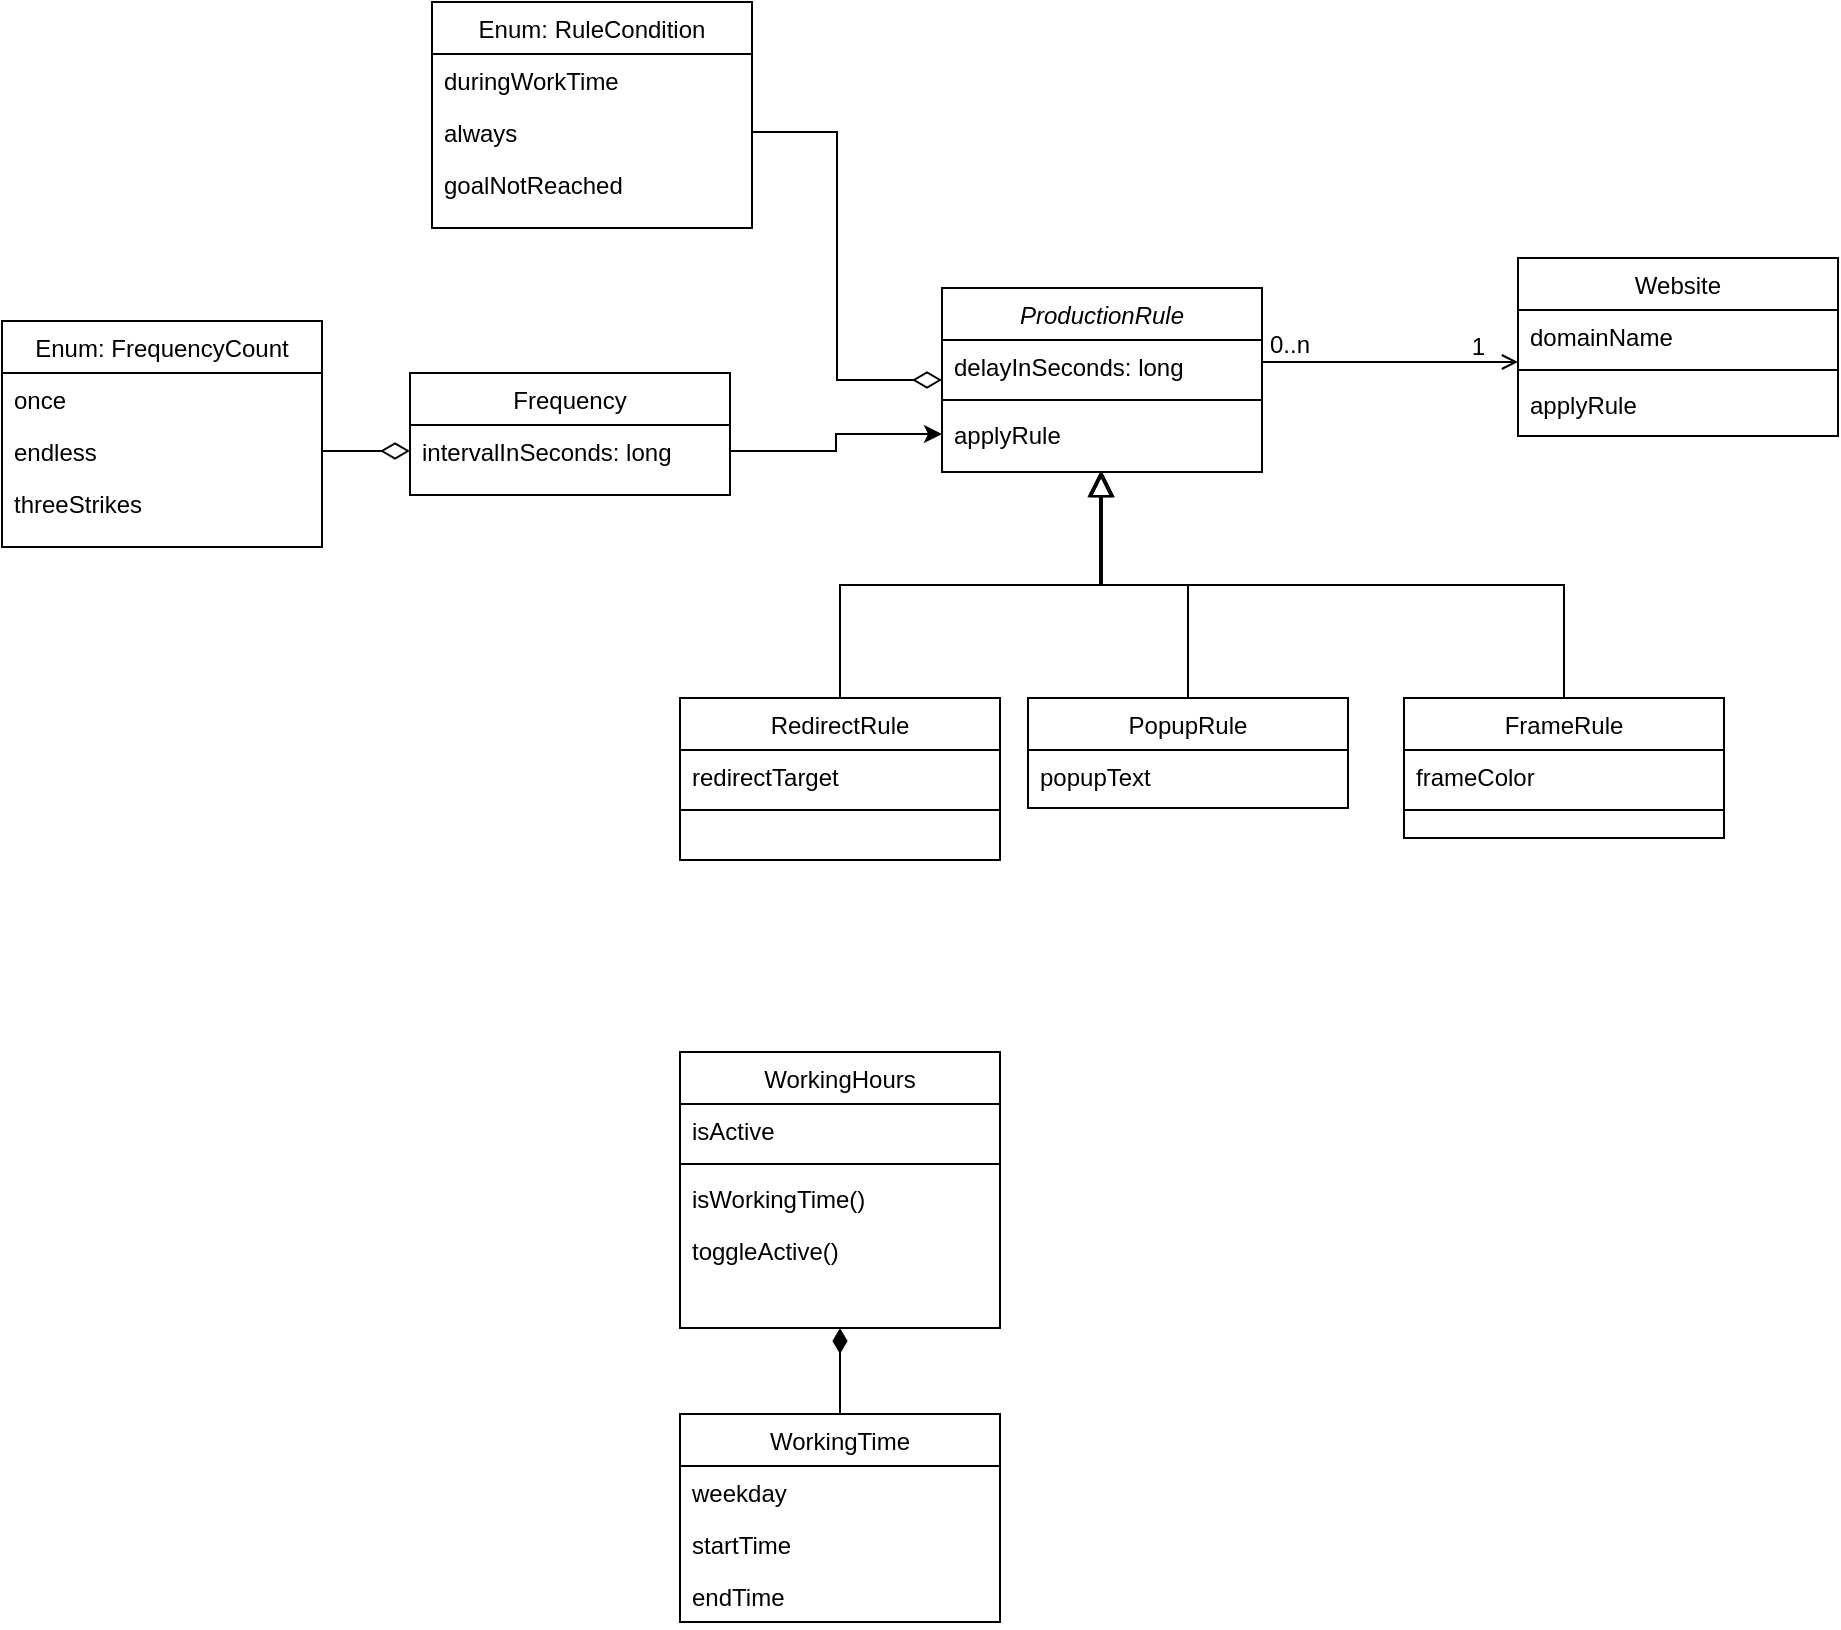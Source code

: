<mxfile version="21.3.7" type="device" pages="2">
  <diagram id="C5RBs43oDa-KdzZeNtuy" name="Class Diagram ProdRule">
    <mxGraphModel dx="2261" dy="836" grid="0" gridSize="10" guides="1" tooltips="1" connect="1" arrows="1" fold="1" page="1" pageScale="1" pageWidth="827" pageHeight="1169" math="0" shadow="0">
      <root>
        <mxCell id="WIyWlLk6GJQsqaUBKTNV-0" />
        <mxCell id="WIyWlLk6GJQsqaUBKTNV-1" parent="WIyWlLk6GJQsqaUBKTNV-0" />
        <mxCell id="zkfFHV4jXpPFQw0GAbJ--0" value="ProductionRule" style="swimlane;fontStyle=2;align=center;verticalAlign=top;childLayout=stackLayout;horizontal=1;startSize=26;horizontalStack=0;resizeParent=1;resizeLast=0;collapsible=1;marginBottom=0;rounded=0;shadow=0;strokeWidth=1;" parent="WIyWlLk6GJQsqaUBKTNV-1" vertex="1">
          <mxGeometry x="220" y="166" width="160" height="92" as="geometry">
            <mxRectangle x="230" y="140" width="160" height="26" as="alternateBounds" />
          </mxGeometry>
        </mxCell>
        <mxCell id="zkfFHV4jXpPFQw0GAbJ--1" value="delayInSeconds: long" style="text;align=left;verticalAlign=top;spacingLeft=4;spacingRight=4;overflow=hidden;rotatable=0;points=[[0,0.5],[1,0.5]];portConstraint=eastwest;" parent="zkfFHV4jXpPFQw0GAbJ--0" vertex="1">
          <mxGeometry y="26" width="160" height="26" as="geometry" />
        </mxCell>
        <mxCell id="zkfFHV4jXpPFQw0GAbJ--4" value="" style="line;html=1;strokeWidth=1;align=left;verticalAlign=middle;spacingTop=-1;spacingLeft=3;spacingRight=3;rotatable=0;labelPosition=right;points=[];portConstraint=eastwest;" parent="zkfFHV4jXpPFQw0GAbJ--0" vertex="1">
          <mxGeometry y="52" width="160" height="8" as="geometry" />
        </mxCell>
        <mxCell id="zkfFHV4jXpPFQw0GAbJ--5" value="applyRule" style="text;align=left;verticalAlign=top;spacingLeft=4;spacingRight=4;overflow=hidden;rotatable=0;points=[[0,0.5],[1,0.5]];portConstraint=eastwest;" parent="zkfFHV4jXpPFQw0GAbJ--0" vertex="1">
          <mxGeometry y="60" width="160" height="26" as="geometry" />
        </mxCell>
        <mxCell id="zkfFHV4jXpPFQw0GAbJ--6" value="PopupRule" style="swimlane;fontStyle=0;align=center;verticalAlign=top;childLayout=stackLayout;horizontal=1;startSize=26;horizontalStack=0;resizeParent=1;resizeLast=0;collapsible=1;marginBottom=0;rounded=0;shadow=0;strokeWidth=1;" parent="WIyWlLk6GJQsqaUBKTNV-1" vertex="1">
          <mxGeometry x="263" y="371" width="160" height="55" as="geometry">
            <mxRectangle x="130" y="380" width="160" height="26" as="alternateBounds" />
          </mxGeometry>
        </mxCell>
        <mxCell id="zkfFHV4jXpPFQw0GAbJ--7" value="popupText" style="text;align=left;verticalAlign=top;spacingLeft=4;spacingRight=4;overflow=hidden;rotatable=0;points=[[0,0.5],[1,0.5]];portConstraint=eastwest;" parent="zkfFHV4jXpPFQw0GAbJ--6" vertex="1">
          <mxGeometry y="26" width="160" height="26" as="geometry" />
        </mxCell>
        <mxCell id="zkfFHV4jXpPFQw0GAbJ--12" value="" style="endArrow=block;endSize=10;endFill=0;shadow=0;strokeWidth=1;rounded=0;edgeStyle=elbowEdgeStyle;elbow=vertical;" parent="WIyWlLk6GJQsqaUBKTNV-1" source="zkfFHV4jXpPFQw0GAbJ--6" target="zkfFHV4jXpPFQw0GAbJ--0" edge="1">
          <mxGeometry width="160" relative="1" as="geometry">
            <mxPoint x="200" y="203" as="sourcePoint" />
            <mxPoint x="200" y="203" as="targetPoint" />
          </mxGeometry>
        </mxCell>
        <mxCell id="zkfFHV4jXpPFQw0GAbJ--13" value="FrameRule" style="swimlane;fontStyle=0;align=center;verticalAlign=top;childLayout=stackLayout;horizontal=1;startSize=26;horizontalStack=0;resizeParent=1;resizeLast=0;collapsible=1;marginBottom=0;rounded=0;shadow=0;strokeWidth=1;" parent="WIyWlLk6GJQsqaUBKTNV-1" vertex="1">
          <mxGeometry x="451" y="371" width="160" height="70" as="geometry">
            <mxRectangle x="340" y="380" width="170" height="26" as="alternateBounds" />
          </mxGeometry>
        </mxCell>
        <mxCell id="zkfFHV4jXpPFQw0GAbJ--14" value="frameColor" style="text;align=left;verticalAlign=top;spacingLeft=4;spacingRight=4;overflow=hidden;rotatable=0;points=[[0,0.5],[1,0.5]];portConstraint=eastwest;" parent="zkfFHV4jXpPFQw0GAbJ--13" vertex="1">
          <mxGeometry y="26" width="160" height="26" as="geometry" />
        </mxCell>
        <mxCell id="zkfFHV4jXpPFQw0GAbJ--15" value="" style="line;html=1;strokeWidth=1;align=left;verticalAlign=middle;spacingTop=-1;spacingLeft=3;spacingRight=3;rotatable=0;labelPosition=right;points=[];portConstraint=eastwest;" parent="zkfFHV4jXpPFQw0GAbJ--13" vertex="1">
          <mxGeometry y="52" width="160" height="8" as="geometry" />
        </mxCell>
        <mxCell id="zkfFHV4jXpPFQw0GAbJ--16" value="" style="endArrow=block;endSize=10;endFill=0;shadow=0;strokeWidth=1;rounded=0;edgeStyle=elbowEdgeStyle;elbow=vertical;" parent="WIyWlLk6GJQsqaUBKTNV-1" source="zkfFHV4jXpPFQw0GAbJ--13" target="zkfFHV4jXpPFQw0GAbJ--0" edge="1">
          <mxGeometry width="160" relative="1" as="geometry">
            <mxPoint x="210" y="373" as="sourcePoint" />
            <mxPoint x="310" y="271" as="targetPoint" />
          </mxGeometry>
        </mxCell>
        <mxCell id="zkfFHV4jXpPFQw0GAbJ--17" value="Website" style="swimlane;fontStyle=0;align=center;verticalAlign=top;childLayout=stackLayout;horizontal=1;startSize=26;horizontalStack=0;resizeParent=1;resizeLast=0;collapsible=1;marginBottom=0;rounded=0;shadow=0;strokeWidth=1;" parent="WIyWlLk6GJQsqaUBKTNV-1" vertex="1">
          <mxGeometry x="508" y="151" width="160" height="89" as="geometry">
            <mxRectangle x="550" y="140" width="160" height="26" as="alternateBounds" />
          </mxGeometry>
        </mxCell>
        <mxCell id="zkfFHV4jXpPFQw0GAbJ--21" value="domainName" style="text;align=left;verticalAlign=top;spacingLeft=4;spacingRight=4;overflow=hidden;rotatable=0;points=[[0,0.5],[1,0.5]];portConstraint=eastwest;rounded=0;shadow=0;html=0;" parent="zkfFHV4jXpPFQw0GAbJ--17" vertex="1">
          <mxGeometry y="26" width="160" height="26" as="geometry" />
        </mxCell>
        <mxCell id="zkfFHV4jXpPFQw0GAbJ--23" value="" style="line;html=1;strokeWidth=1;align=left;verticalAlign=middle;spacingTop=-1;spacingLeft=3;spacingRight=3;rotatable=0;labelPosition=right;points=[];portConstraint=eastwest;" parent="zkfFHV4jXpPFQw0GAbJ--17" vertex="1">
          <mxGeometry y="52" width="160" height="8" as="geometry" />
        </mxCell>
        <mxCell id="OTvQ2jcpFSQ-SGkIRCjC-1" value="applyRule" style="text;align=left;verticalAlign=top;spacingLeft=4;spacingRight=4;overflow=hidden;rotatable=0;points=[[0,0.5],[1,0.5]];portConstraint=eastwest;" vertex="1" parent="zkfFHV4jXpPFQw0GAbJ--17">
          <mxGeometry y="60" width="160" height="26" as="geometry" />
        </mxCell>
        <mxCell id="zkfFHV4jXpPFQw0GAbJ--26" value="" style="endArrow=open;shadow=0;strokeWidth=1;rounded=0;endFill=1;edgeStyle=elbowEdgeStyle;elbow=vertical;" parent="WIyWlLk6GJQsqaUBKTNV-1" source="zkfFHV4jXpPFQw0GAbJ--0" target="zkfFHV4jXpPFQw0GAbJ--17" edge="1">
          <mxGeometry x="0.5" y="41" relative="1" as="geometry">
            <mxPoint x="380" y="192" as="sourcePoint" />
            <mxPoint x="540" y="192" as="targetPoint" />
            <mxPoint x="-40" y="32" as="offset" />
          </mxGeometry>
        </mxCell>
        <mxCell id="zkfFHV4jXpPFQw0GAbJ--27" value="0..n" style="resizable=0;align=left;verticalAlign=bottom;labelBackgroundColor=none;fontSize=12;" parent="zkfFHV4jXpPFQw0GAbJ--26" connectable="0" vertex="1">
          <mxGeometry x="-1" relative="1" as="geometry">
            <mxPoint x="2" as="offset" />
          </mxGeometry>
        </mxCell>
        <mxCell id="zkfFHV4jXpPFQw0GAbJ--28" value="1" style="resizable=0;align=right;verticalAlign=bottom;labelBackgroundColor=none;fontSize=12;" parent="zkfFHV4jXpPFQw0GAbJ--26" connectable="0" vertex="1">
          <mxGeometry x="1" relative="1" as="geometry">
            <mxPoint x="-15" y="1" as="offset" />
          </mxGeometry>
        </mxCell>
        <mxCell id="OTvQ2jcpFSQ-SGkIRCjC-2" value="RedirectRule" style="swimlane;fontStyle=0;align=center;verticalAlign=top;childLayout=stackLayout;horizontal=1;startSize=26;horizontalStack=0;resizeParent=1;resizeLast=0;collapsible=1;marginBottom=0;rounded=0;shadow=0;strokeWidth=1;" vertex="1" parent="WIyWlLk6GJQsqaUBKTNV-1">
          <mxGeometry x="89" y="371" width="160" height="81" as="geometry">
            <mxRectangle x="340" y="380" width="170" height="26" as="alternateBounds" />
          </mxGeometry>
        </mxCell>
        <mxCell id="OTvQ2jcpFSQ-SGkIRCjC-3" value="redirectTarget" style="text;align=left;verticalAlign=top;spacingLeft=4;spacingRight=4;overflow=hidden;rotatable=0;points=[[0,0.5],[1,0.5]];portConstraint=eastwest;" vertex="1" parent="OTvQ2jcpFSQ-SGkIRCjC-2">
          <mxGeometry y="26" width="160" height="26" as="geometry" />
        </mxCell>
        <mxCell id="OTvQ2jcpFSQ-SGkIRCjC-4" value="" style="line;html=1;strokeWidth=1;align=left;verticalAlign=middle;spacingTop=-1;spacingLeft=3;spacingRight=3;rotatable=0;labelPosition=right;points=[];portConstraint=eastwest;" vertex="1" parent="OTvQ2jcpFSQ-SGkIRCjC-2">
          <mxGeometry y="52" width="160" height="8" as="geometry" />
        </mxCell>
        <mxCell id="OTvQ2jcpFSQ-SGkIRCjC-5" value="" style="endArrow=block;endSize=10;endFill=0;shadow=0;strokeWidth=1;rounded=0;edgeStyle=elbowEdgeStyle;elbow=vertical;exitX=0.5;exitY=0;exitDx=0;exitDy=0;" edge="1" parent="WIyWlLk6GJQsqaUBKTNV-1" source="OTvQ2jcpFSQ-SGkIRCjC-2">
          <mxGeometry width="160" relative="1" as="geometry">
            <mxPoint x="620" y="348" as="sourcePoint" />
            <mxPoint x="299" y="258" as="targetPoint" />
          </mxGeometry>
        </mxCell>
        <mxCell id="tPrWkR5S8Tvm2nvS7C_A-0" value="WorkingHours" style="swimlane;fontStyle=0;align=center;verticalAlign=top;childLayout=stackLayout;horizontal=1;startSize=26;horizontalStack=0;resizeParent=1;resizeLast=0;collapsible=1;marginBottom=0;rounded=0;shadow=0;strokeWidth=1;" vertex="1" parent="WIyWlLk6GJQsqaUBKTNV-1">
          <mxGeometry x="89" y="548" width="160" height="138" as="geometry">
            <mxRectangle x="230" y="140" width="160" height="26" as="alternateBounds" />
          </mxGeometry>
        </mxCell>
        <mxCell id="tPrWkR5S8Tvm2nvS7C_A-1" value="isActive" style="text;align=left;verticalAlign=top;spacingLeft=4;spacingRight=4;overflow=hidden;rotatable=0;points=[[0,0.5],[1,0.5]];portConstraint=eastwest;" vertex="1" parent="tPrWkR5S8Tvm2nvS7C_A-0">
          <mxGeometry y="26" width="160" height="26" as="geometry" />
        </mxCell>
        <mxCell id="tPrWkR5S8Tvm2nvS7C_A-2" value="" style="line;html=1;strokeWidth=1;align=left;verticalAlign=middle;spacingTop=-1;spacingLeft=3;spacingRight=3;rotatable=0;labelPosition=right;points=[];portConstraint=eastwest;" vertex="1" parent="tPrWkR5S8Tvm2nvS7C_A-0">
          <mxGeometry y="52" width="160" height="8" as="geometry" />
        </mxCell>
        <mxCell id="tPrWkR5S8Tvm2nvS7C_A-3" value="isWorkingTime()" style="text;align=left;verticalAlign=top;spacingLeft=4;spacingRight=4;overflow=hidden;rotatable=0;points=[[0,0.5],[1,0.5]];portConstraint=eastwest;" vertex="1" parent="tPrWkR5S8Tvm2nvS7C_A-0">
          <mxGeometry y="60" width="160" height="26" as="geometry" />
        </mxCell>
        <mxCell id="tPrWkR5S8Tvm2nvS7C_A-4" value="toggleActive()" style="text;align=left;verticalAlign=top;spacingLeft=4;spacingRight=4;overflow=hidden;rotatable=0;points=[[0,0.5],[1,0.5]];portConstraint=eastwest;" vertex="1" parent="tPrWkR5S8Tvm2nvS7C_A-0">
          <mxGeometry y="86" width="160" height="26" as="geometry" />
        </mxCell>
        <mxCell id="tPrWkR5S8Tvm2nvS7C_A-5" value="WorkingTime" style="swimlane;fontStyle=0;align=center;verticalAlign=top;childLayout=stackLayout;horizontal=1;startSize=26;horizontalStack=0;resizeParent=1;resizeLast=0;collapsible=1;marginBottom=0;rounded=0;shadow=0;strokeWidth=1;" vertex="1" parent="WIyWlLk6GJQsqaUBKTNV-1">
          <mxGeometry x="89" y="729" width="160" height="104" as="geometry">
            <mxRectangle x="130" y="380" width="160" height="26" as="alternateBounds" />
          </mxGeometry>
        </mxCell>
        <mxCell id="tPrWkR5S8Tvm2nvS7C_A-6" value="weekday" style="text;align=left;verticalAlign=top;spacingLeft=4;spacingRight=4;overflow=hidden;rotatable=0;points=[[0,0.5],[1,0.5]];portConstraint=eastwest;" vertex="1" parent="tPrWkR5S8Tvm2nvS7C_A-5">
          <mxGeometry y="26" width="160" height="26" as="geometry" />
        </mxCell>
        <mxCell id="tPrWkR5S8Tvm2nvS7C_A-7" value="startTime" style="text;align=left;verticalAlign=top;spacingLeft=4;spacingRight=4;overflow=hidden;rotatable=0;points=[[0,0.5],[1,0.5]];portConstraint=eastwest;" vertex="1" parent="tPrWkR5S8Tvm2nvS7C_A-5">
          <mxGeometry y="52" width="160" height="26" as="geometry" />
        </mxCell>
        <mxCell id="tPrWkR5S8Tvm2nvS7C_A-8" value="endTime" style="text;align=left;verticalAlign=top;spacingLeft=4;spacingRight=4;overflow=hidden;rotatable=0;points=[[0,0.5],[1,0.5]];portConstraint=eastwest;" vertex="1" parent="tPrWkR5S8Tvm2nvS7C_A-5">
          <mxGeometry y="78" width="160" height="26" as="geometry" />
        </mxCell>
        <mxCell id="tPrWkR5S8Tvm2nvS7C_A-9" value="" style="endArrow=diamondThin;endSize=10;endFill=1;shadow=0;strokeWidth=1;rounded=0;edgeStyle=elbowEdgeStyle;elbow=vertical;" edge="1" parent="WIyWlLk6GJQsqaUBKTNV-1" source="tPrWkR5S8Tvm2nvS7C_A-5" target="tPrWkR5S8Tvm2nvS7C_A-0">
          <mxGeometry width="160" relative="1" as="geometry">
            <mxPoint x="69" y="631" as="sourcePoint" />
            <mxPoint x="69" y="631" as="targetPoint" />
          </mxGeometry>
        </mxCell>
        <mxCell id="tPrWkR5S8Tvm2nvS7C_A-10" value="Enum: RuleCondition" style="swimlane;fontStyle=0;align=center;verticalAlign=top;childLayout=stackLayout;horizontal=1;startSize=26;horizontalStack=0;resizeParent=1;resizeLast=0;collapsible=1;marginBottom=0;rounded=0;shadow=0;strokeWidth=1;" vertex="1" parent="WIyWlLk6GJQsqaUBKTNV-1">
          <mxGeometry x="-35" y="23" width="160" height="113" as="geometry">
            <mxRectangle x="230" y="140" width="160" height="26" as="alternateBounds" />
          </mxGeometry>
        </mxCell>
        <mxCell id="tPrWkR5S8Tvm2nvS7C_A-11" value="duringWorkTime" style="text;align=left;verticalAlign=top;spacingLeft=4;spacingRight=4;overflow=hidden;rotatable=0;points=[[0,0.5],[1,0.5]];portConstraint=eastwest;" vertex="1" parent="tPrWkR5S8Tvm2nvS7C_A-10">
          <mxGeometry y="26" width="160" height="26" as="geometry" />
        </mxCell>
        <mxCell id="tPrWkR5S8Tvm2nvS7C_A-15" value="always" style="text;align=left;verticalAlign=top;spacingLeft=4;spacingRight=4;overflow=hidden;rotatable=0;points=[[0,0.5],[1,0.5]];portConstraint=eastwest;" vertex="1" parent="tPrWkR5S8Tvm2nvS7C_A-10">
          <mxGeometry y="52" width="160" height="26" as="geometry" />
        </mxCell>
        <mxCell id="tPrWkR5S8Tvm2nvS7C_A-16" value="goalNotReached" style="text;align=left;verticalAlign=top;spacingLeft=4;spacingRight=4;overflow=hidden;rotatable=0;points=[[0,0.5],[1,0.5]];portConstraint=eastwest;" vertex="1" parent="tPrWkR5S8Tvm2nvS7C_A-10">
          <mxGeometry y="78" width="160" height="26" as="geometry" />
        </mxCell>
        <mxCell id="tPrWkR5S8Tvm2nvS7C_A-21" style="edgeStyle=orthogonalEdgeStyle;rounded=0;orthogonalLoop=1;jettySize=auto;html=1;entryX=0;entryY=0.5;entryDx=0;entryDy=0;endArrow=diamondThin;endFill=0;endSize=12;" edge="1" parent="WIyWlLk6GJQsqaUBKTNV-1" source="tPrWkR5S8Tvm2nvS7C_A-15" target="zkfFHV4jXpPFQw0GAbJ--0">
          <mxGeometry relative="1" as="geometry" />
        </mxCell>
        <mxCell id="tPrWkR5S8Tvm2nvS7C_A-22" value="Frequency" style="swimlane;fontStyle=0;align=center;verticalAlign=top;childLayout=stackLayout;horizontal=1;startSize=26;horizontalStack=0;resizeParent=1;resizeLast=0;collapsible=1;marginBottom=0;rounded=0;shadow=0;strokeWidth=1;" vertex="1" parent="WIyWlLk6GJQsqaUBKTNV-1">
          <mxGeometry x="-46" y="208.5" width="160" height="61" as="geometry">
            <mxRectangle x="230" y="140" width="160" height="26" as="alternateBounds" />
          </mxGeometry>
        </mxCell>
        <mxCell id="tPrWkR5S8Tvm2nvS7C_A-23" value="intervalInSeconds: long" style="text;align=left;verticalAlign=top;spacingLeft=4;spacingRight=4;overflow=hidden;rotatable=0;points=[[0,0.5],[1,0.5]];portConstraint=eastwest;" vertex="1" parent="tPrWkR5S8Tvm2nvS7C_A-22">
          <mxGeometry y="26" width="160" height="26" as="geometry" />
        </mxCell>
        <mxCell id="tPrWkR5S8Tvm2nvS7C_A-26" value="Enum: FrequencyCount" style="swimlane;fontStyle=0;align=center;verticalAlign=top;childLayout=stackLayout;horizontal=1;startSize=26;horizontalStack=0;resizeParent=1;resizeLast=0;collapsible=1;marginBottom=0;rounded=0;shadow=0;strokeWidth=1;" vertex="1" parent="WIyWlLk6GJQsqaUBKTNV-1">
          <mxGeometry x="-250" y="182.5" width="160" height="113" as="geometry">
            <mxRectangle x="230" y="140" width="160" height="26" as="alternateBounds" />
          </mxGeometry>
        </mxCell>
        <mxCell id="tPrWkR5S8Tvm2nvS7C_A-27" value="once" style="text;align=left;verticalAlign=top;spacingLeft=4;spacingRight=4;overflow=hidden;rotatable=0;points=[[0,0.5],[1,0.5]];portConstraint=eastwest;" vertex="1" parent="tPrWkR5S8Tvm2nvS7C_A-26">
          <mxGeometry y="26" width="160" height="26" as="geometry" />
        </mxCell>
        <mxCell id="tPrWkR5S8Tvm2nvS7C_A-28" value="endless" style="text;align=left;verticalAlign=top;spacingLeft=4;spacingRight=4;overflow=hidden;rotatable=0;points=[[0,0.5],[1,0.5]];portConstraint=eastwest;" vertex="1" parent="tPrWkR5S8Tvm2nvS7C_A-26">
          <mxGeometry y="52" width="160" height="26" as="geometry" />
        </mxCell>
        <mxCell id="tPrWkR5S8Tvm2nvS7C_A-29" value="threeStrikes" style="text;align=left;verticalAlign=top;spacingLeft=4;spacingRight=4;overflow=hidden;rotatable=0;points=[[0,0.5],[1,0.5]];portConstraint=eastwest;" vertex="1" parent="tPrWkR5S8Tvm2nvS7C_A-26">
          <mxGeometry y="78" width="160" height="26" as="geometry" />
        </mxCell>
        <mxCell id="tPrWkR5S8Tvm2nvS7C_A-30" style="edgeStyle=orthogonalEdgeStyle;rounded=0;orthogonalLoop=1;jettySize=auto;html=1;entryX=1;entryY=0.5;entryDx=0;entryDy=0;endArrow=none;endFill=0;startArrow=diamondThin;startFill=0;endSize=12;startSize=12;" edge="1" parent="WIyWlLk6GJQsqaUBKTNV-1" source="tPrWkR5S8Tvm2nvS7C_A-23" target="tPrWkR5S8Tvm2nvS7C_A-28">
          <mxGeometry relative="1" as="geometry" />
        </mxCell>
        <mxCell id="tPrWkR5S8Tvm2nvS7C_A-32" style="edgeStyle=orthogonalEdgeStyle;rounded=0;orthogonalLoop=1;jettySize=auto;html=1;entryX=0;entryY=0.5;entryDx=0;entryDy=0;" edge="1" parent="WIyWlLk6GJQsqaUBKTNV-1" source="tPrWkR5S8Tvm2nvS7C_A-23" target="zkfFHV4jXpPFQw0GAbJ--5">
          <mxGeometry relative="1" as="geometry" />
        </mxCell>
      </root>
    </mxGraphModel>
  </diagram>
  <diagram id="kd2_4-718siwGh6_JZ0x" name="Algorithm (high-level)">
    <mxGraphModel dx="1434" dy="836" grid="0" gridSize="10" guides="1" tooltips="1" connect="1" arrows="1" fold="1" page="1" pageScale="1" pageWidth="827" pageHeight="1169" math="0" shadow="0">
      <root>
        <mxCell id="0" />
        <mxCell id="1" parent="0" />
        <mxCell id="1wwRepFyEzmcD2w-LW-v-4" value="" style="edgeStyle=orthogonalEdgeStyle;rounded=0;orthogonalLoop=1;jettySize=auto;html=1;" edge="1" parent="1" source="nAQgBybFvdbBPQxZEmfZ-1" target="1wwRepFyEzmcD2w-LW-v-3">
          <mxGeometry relative="1" as="geometry" />
        </mxCell>
        <mxCell id="nAQgBybFvdbBPQxZEmfZ-1" value="Website is visited" style="ellipse;whiteSpace=wrap;html=1;aspect=fixed;" vertex="1" parent="1">
          <mxGeometry x="193" y="80" width="80" height="80" as="geometry" />
        </mxCell>
        <mxCell id="1wwRepFyEzmcD2w-LW-v-6" value="" style="edgeStyle=orthogonalEdgeStyle;rounded=0;orthogonalLoop=1;jettySize=auto;html=1;" edge="1" parent="1" source="1wwRepFyEzmcD2w-LW-v-3" target="1wwRepFyEzmcD2w-LW-v-5">
          <mxGeometry relative="1" as="geometry" />
        </mxCell>
        <mxCell id="1wwRepFyEzmcD2w-LW-v-3" value="Collect all rules" style="whiteSpace=wrap;html=1;" vertex="1" parent="1">
          <mxGeometry x="173" y="239" width="120" height="60" as="geometry" />
        </mxCell>
        <mxCell id="1wwRepFyEzmcD2w-LW-v-8" value="no rules" style="edgeStyle=orthogonalEdgeStyle;rounded=0;orthogonalLoop=1;jettySize=auto;html=1;" edge="1" parent="1" source="1wwRepFyEzmcD2w-LW-v-5" target="1wwRepFyEzmcD2w-LW-v-7">
          <mxGeometry relative="1" as="geometry" />
        </mxCell>
        <mxCell id="1wwRepFyEzmcD2w-LW-v-10" value="One rule" style="edgeStyle=orthogonalEdgeStyle;rounded=0;orthogonalLoop=1;jettySize=auto;html=1;" edge="1" parent="1" source="1wwRepFyEzmcD2w-LW-v-5" target="1wwRepFyEzmcD2w-LW-v-9">
          <mxGeometry relative="1" as="geometry" />
        </mxCell>
        <mxCell id="1wwRepFyEzmcD2w-LW-v-12" value="Many rules" style="edgeStyle=orthogonalEdgeStyle;rounded=0;orthogonalLoop=1;jettySize=auto;html=1;" edge="1" parent="1" source="1wwRepFyEzmcD2w-LW-v-5" target="1wwRepFyEzmcD2w-LW-v-11">
          <mxGeometry relative="1" as="geometry" />
        </mxCell>
        <mxCell id="1wwRepFyEzmcD2w-LW-v-5" value="" style="rhombus;whiteSpace=wrap;html=1;" vertex="1" parent="1">
          <mxGeometry x="193" y="369" width="80" height="80" as="geometry" />
        </mxCell>
        <mxCell id="1wwRepFyEzmcD2w-LW-v-14" value="" style="edgeStyle=orthogonalEdgeStyle;rounded=0;orthogonalLoop=1;jettySize=auto;html=1;entryX=0;entryY=0.5;entryDx=0;entryDy=0;exitX=0.5;exitY=1;exitDx=0;exitDy=0;" edge="1" parent="1" source="1wwRepFyEzmcD2w-LW-v-7" target="1wwRepFyEzmcD2w-LW-v-15">
          <mxGeometry relative="1" as="geometry">
            <mxPoint x="84" y="669" as="targetPoint" />
          </mxGeometry>
        </mxCell>
        <mxCell id="1wwRepFyEzmcD2w-LW-v-7" value="Do nothing" style="whiteSpace=wrap;html=1;" vertex="1" parent="1">
          <mxGeometry x="24" y="539" width="120" height="60" as="geometry" />
        </mxCell>
        <mxCell id="1wwRepFyEzmcD2w-LW-v-16" value="" style="edgeStyle=orthogonalEdgeStyle;rounded=0;orthogonalLoop=1;jettySize=auto;html=1;" edge="1" parent="1" source="1wwRepFyEzmcD2w-LW-v-9" target="1wwRepFyEzmcD2w-LW-v-15">
          <mxGeometry relative="1" as="geometry" />
        </mxCell>
        <mxCell id="1wwRepFyEzmcD2w-LW-v-9" value="Apply rule" style="whiteSpace=wrap;html=1;" vertex="1" parent="1">
          <mxGeometry x="173" y="539" width="120" height="60" as="geometry" />
        </mxCell>
        <mxCell id="1wwRepFyEzmcD2w-LW-v-17" style="edgeStyle=orthogonalEdgeStyle;rounded=0;orthogonalLoop=1;jettySize=auto;html=1;entryX=1;entryY=0.5;entryDx=0;entryDy=0;exitX=0.5;exitY=1;exitDx=0;exitDy=0;" edge="1" parent="1" source="1wwRepFyEzmcD2w-LW-v-11" target="1wwRepFyEzmcD2w-LW-v-15">
          <mxGeometry relative="1" as="geometry" />
        </mxCell>
        <mxCell id="1wwRepFyEzmcD2w-LW-v-11" value="Prioritize rules" style="whiteSpace=wrap;html=1;" vertex="1" parent="1">
          <mxGeometry x="335" y="539" width="120" height="60" as="geometry" />
        </mxCell>
        <mxCell id="1wwRepFyEzmcD2w-LW-v-15" value="Done" style="ellipse;whiteSpace=wrap;html=1;" vertex="1" parent="1">
          <mxGeometry x="193" y="669" width="80" height="80" as="geometry" />
        </mxCell>
      </root>
    </mxGraphModel>
  </diagram>
</mxfile>
